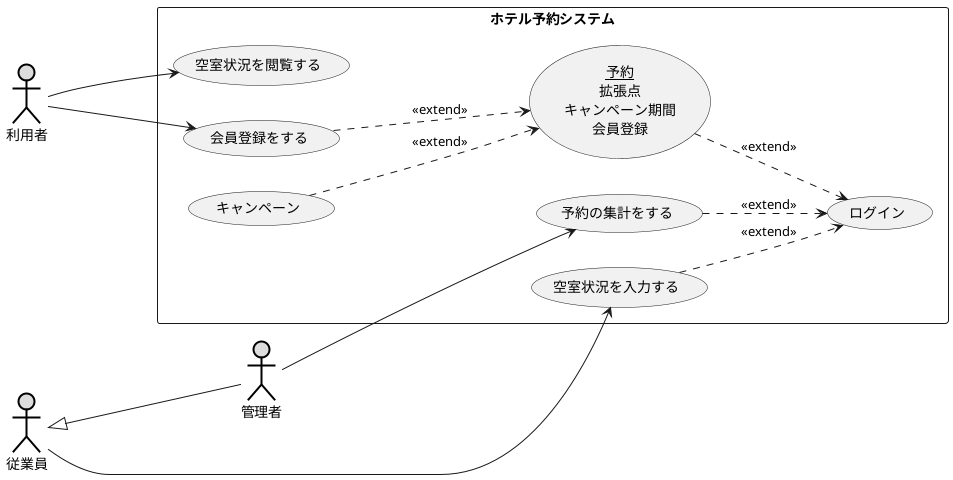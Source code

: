 @startuml ユースケース図
left to right direction

     actor 利用者 as u1 #DDDDDD;line:black;line.bold;
     actor 従業員 as u2 #DDDDDD;line:black;line.bold;
     actor 管理者 as u3 #DDDDDD;line:black;line.bold;

rectangle ホテル予約システム {
usecase 空室状況を閲覧する as a1
usecase 予約の集計をする as a4
usecase 会員登録をする as a5
usecase (<u>予約</u>\n拡張点\nキャンペーン期間\n会員登録) as a6
usecase ログイン as a7
usecase 空室状況を入力する as a3
usecase キャンペーン as a8
}
u1--->a5
a8 ...>(a6) : <<extend>>
u1--->a1
u2<|---u3
u3--->a4
u2-->a3
a5 ...>(a6) : <<extend>>
a6 ..>(a7) : <<extend>>
a4 ..>(a7) : <<extend>>
a3 ..>(a7) : <<extend>>

@enduml